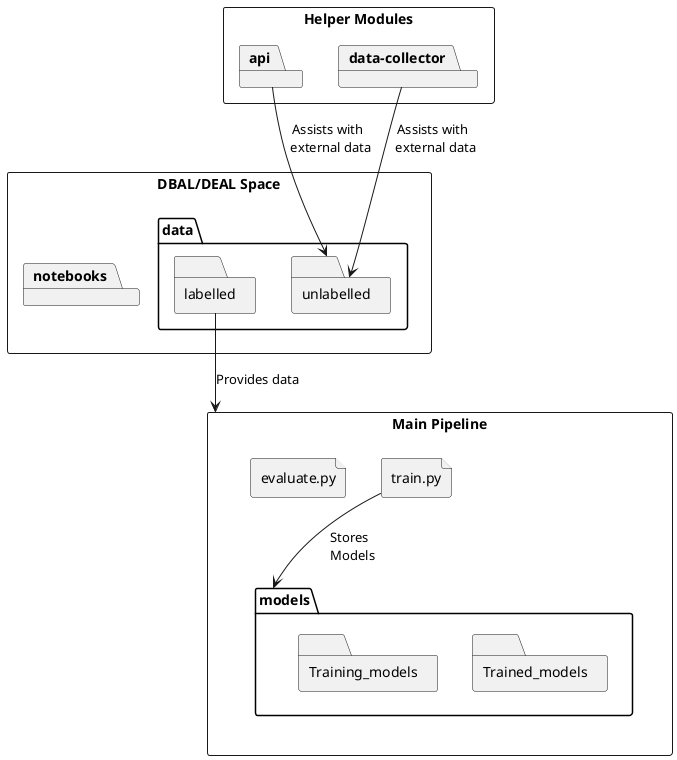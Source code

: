 @startuml

rectangle "DBAL/DEAL Space" {
  package data {
      folder unlabelled
      folder labelled
  }
  package notebooks
}

rectangle "Main Pipeline" as main_pipeline {
    file "train.py" as ModelTrain
    file "evaluate.py" as ModelEval
    folder models {
      folder "Trained_models"
      folder "Training_models"
    }
}

rectangle "Helper Modules"{
  package "api"
  package "data-collector"
}

labelled --> main_pipeline : Provides data
api --> unlabelled : Assists with \n external data
"data-collector" --> unlabelled : Assists with \n external data
ModelTrain --> models : Stores \n Models

@enduml